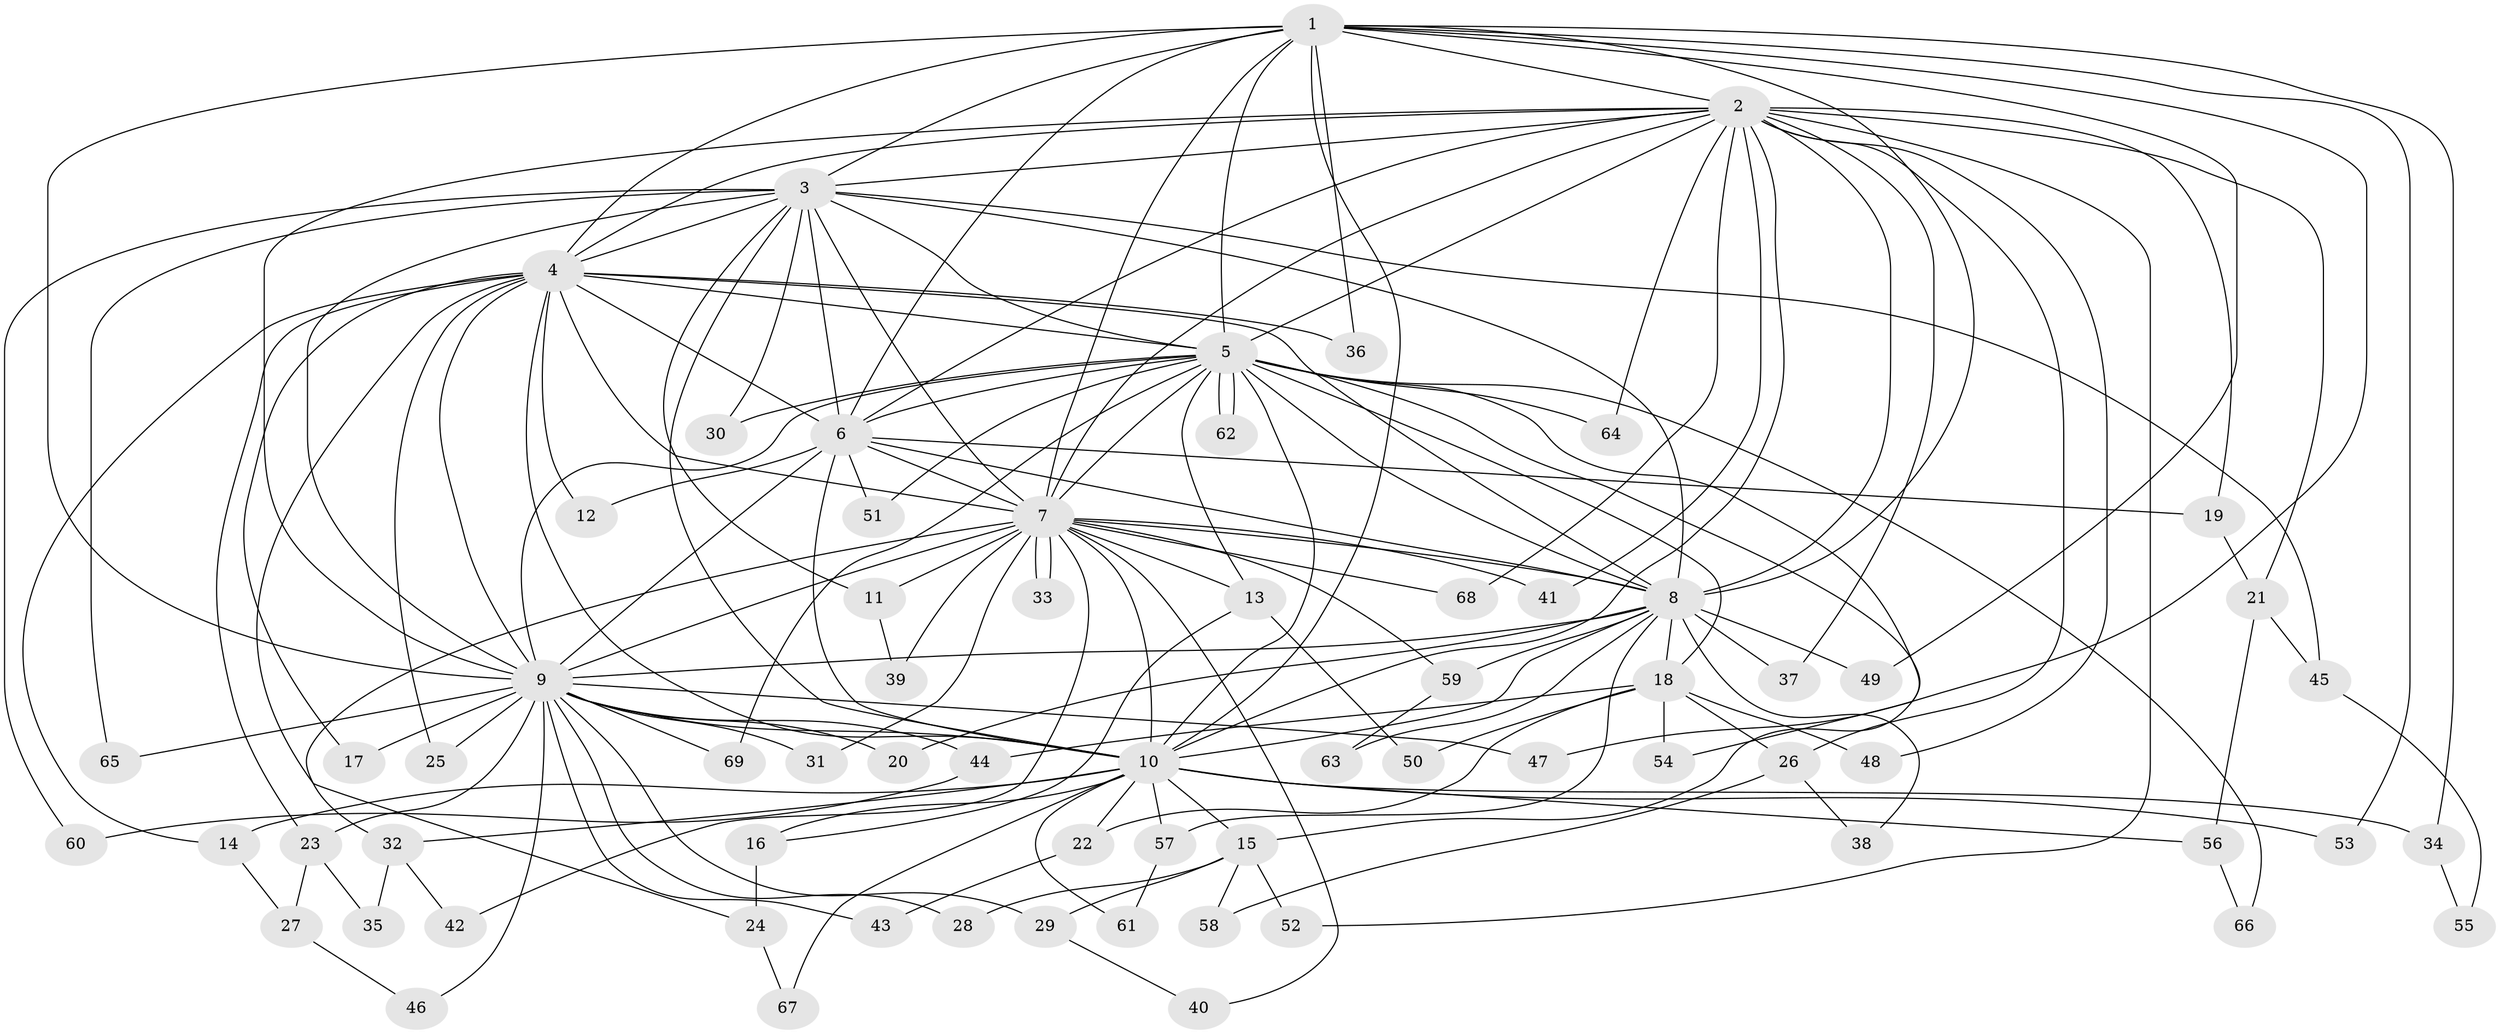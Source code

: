 // coarse degree distribution, {17: 0.05714285714285714, 8: 0.02857142857142857, 11: 0.02857142857142857, 12: 0.02857142857142857, 14: 0.05714285714285714, 10: 0.08571428571428572, 3: 0.2, 7: 0.02857142857142857, 4: 0.08571428571428572, 5: 0.02857142857142857, 2: 0.3142857142857143, 1: 0.05714285714285714}
// Generated by graph-tools (version 1.1) at 2025/49/03/04/25 22:49:45]
// undirected, 69 vertices, 163 edges
graph export_dot {
  node [color=gray90,style=filled];
  1;
  2;
  3;
  4;
  5;
  6;
  7;
  8;
  9;
  10;
  11;
  12;
  13;
  14;
  15;
  16;
  17;
  18;
  19;
  20;
  21;
  22;
  23;
  24;
  25;
  26;
  27;
  28;
  29;
  30;
  31;
  32;
  33;
  34;
  35;
  36;
  37;
  38;
  39;
  40;
  41;
  42;
  43;
  44;
  45;
  46;
  47;
  48;
  49;
  50;
  51;
  52;
  53;
  54;
  55;
  56;
  57;
  58;
  59;
  60;
  61;
  62;
  63;
  64;
  65;
  66;
  67;
  68;
  69;
  1 -- 2;
  1 -- 3;
  1 -- 4;
  1 -- 5;
  1 -- 6;
  1 -- 7;
  1 -- 8;
  1 -- 9;
  1 -- 10;
  1 -- 34;
  1 -- 36;
  1 -- 47;
  1 -- 49;
  1 -- 53;
  2 -- 3;
  2 -- 4;
  2 -- 5;
  2 -- 6;
  2 -- 7;
  2 -- 8;
  2 -- 9;
  2 -- 10;
  2 -- 19;
  2 -- 21;
  2 -- 26;
  2 -- 37;
  2 -- 41;
  2 -- 48;
  2 -- 52;
  2 -- 64;
  2 -- 68;
  3 -- 4;
  3 -- 5;
  3 -- 6;
  3 -- 7;
  3 -- 8;
  3 -- 9;
  3 -- 10;
  3 -- 11;
  3 -- 30;
  3 -- 45;
  3 -- 60;
  3 -- 65;
  4 -- 5;
  4 -- 6;
  4 -- 7;
  4 -- 8;
  4 -- 9;
  4 -- 10;
  4 -- 12;
  4 -- 14;
  4 -- 17;
  4 -- 23;
  4 -- 24;
  4 -- 25;
  4 -- 36;
  5 -- 6;
  5 -- 7;
  5 -- 8;
  5 -- 9;
  5 -- 10;
  5 -- 13;
  5 -- 15;
  5 -- 18;
  5 -- 30;
  5 -- 51;
  5 -- 54;
  5 -- 62;
  5 -- 62;
  5 -- 64;
  5 -- 66;
  5 -- 69;
  6 -- 7;
  6 -- 8;
  6 -- 9;
  6 -- 10;
  6 -- 12;
  6 -- 19;
  6 -- 51;
  7 -- 8;
  7 -- 9;
  7 -- 10;
  7 -- 11;
  7 -- 13;
  7 -- 31;
  7 -- 32;
  7 -- 33;
  7 -- 33;
  7 -- 39;
  7 -- 40;
  7 -- 41;
  7 -- 42;
  7 -- 59;
  7 -- 68;
  8 -- 9;
  8 -- 10;
  8 -- 18;
  8 -- 20;
  8 -- 37;
  8 -- 38;
  8 -- 49;
  8 -- 57;
  8 -- 59;
  8 -- 63;
  9 -- 10;
  9 -- 17;
  9 -- 20;
  9 -- 23;
  9 -- 25;
  9 -- 28;
  9 -- 29;
  9 -- 31;
  9 -- 43;
  9 -- 44;
  9 -- 46;
  9 -- 47;
  9 -- 65;
  9 -- 69;
  10 -- 14;
  10 -- 15;
  10 -- 16;
  10 -- 22;
  10 -- 32;
  10 -- 34;
  10 -- 53;
  10 -- 56;
  10 -- 57;
  10 -- 61;
  10 -- 67;
  11 -- 39;
  13 -- 16;
  13 -- 50;
  14 -- 27;
  15 -- 28;
  15 -- 29;
  15 -- 52;
  15 -- 58;
  16 -- 24;
  18 -- 22;
  18 -- 26;
  18 -- 44;
  18 -- 48;
  18 -- 50;
  18 -- 54;
  19 -- 21;
  21 -- 45;
  21 -- 56;
  22 -- 43;
  23 -- 27;
  23 -- 35;
  24 -- 67;
  26 -- 38;
  26 -- 58;
  27 -- 46;
  29 -- 40;
  32 -- 35;
  32 -- 42;
  34 -- 55;
  44 -- 60;
  45 -- 55;
  56 -- 66;
  57 -- 61;
  59 -- 63;
}
